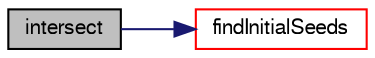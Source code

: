 digraph "intersect"
{
  bgcolor="transparent";
  edge [fontname="FreeSans",fontsize="10",labelfontname="FreeSans",labelfontsize="10"];
  node [fontname="FreeSans",fontsize="10",shape=record];
  rankdir="LR";
  Node11 [label="intersect",height=0.2,width=0.4,color="black", fillcolor="grey75", style="filled", fontcolor="black"];
  Node11 -> Node12 [color="midnightblue",fontsize="10",style="solid",fontname="FreeSans"];
  Node12 [label="findInitialSeeds",height=0.2,width=0.4,color="red",URL="$a29242.html#a156bc4ebe6579e3910bf6a93565794da",tooltip="Find indices of overlapping cells in src and tgt meshes - returns. "];
}
